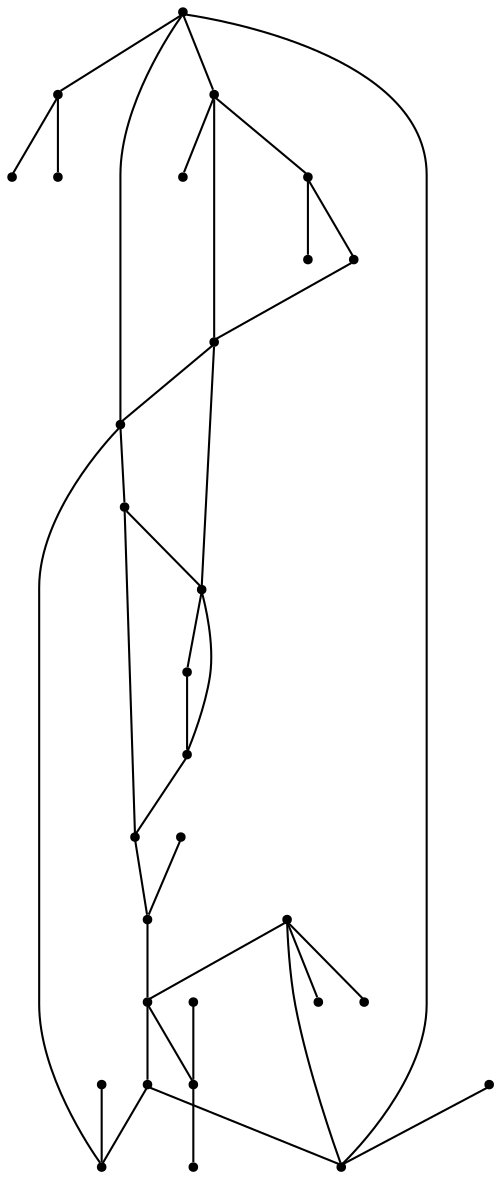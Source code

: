 graph {
  node [shape=point,comment="{\"directed\":false,\"doi\":\"10.1007/978-3-540-70904-6_3\",\"figure\":\"8 (1)\"}"]

  v0 [pos="1506.5059411337209,891.469506157769"]
  v1 [pos="1582.111664244186,866.9528283013237"]
  v2 [pos="1487.093913517442,808.727832370334"]
  v3 [pos="1478.921566133721,1159.102817111545"]
  v4 [pos="1471.7702216569767,947.652876112196"]
  v5 [pos="1464.6188771802326,1136.6278923882378"]
  v6 [pos="1392.0762899709302,1161.1444430881074"]
  v7 [pos="1281.734847383721,1015.0695122612847"]
  v8 [pos="1461.5516715116278,1046.7362043592664"]
  v9 [pos="1460.530668604651,997.7070448133679"]
  v10 [pos="1442.1397710755814,1146.8444146050347"]
  v11 [pos="1438.0514353197675,1010.9862603081597"]
  v12 [pos="1425.7950763081394,1052.8654056125215"]
  v13 [pos="1430.9000908430232,1090.661171807183"]
  v14 [pos="1415.5762718023257,1012.0070732964409"]
  v15 [pos="1311.3612281976743,1155.0154961480034"]
  v16 [pos="1370.6222565406977,1097.8111860487195"]
  v17 [pos="1383.9039425872093,1022.219526502821"]
  v18 [pos="1380.836609738372,1229.586215549045"]
  v19 [pos="1372.664262354651,999.7486707899304"]
  v20 [pos="1438.0514353197675,976.2529330783418"]
  v21 [pos="1304.2098837209303,1023.2445356580945"]
  v22 [pos="1337.9286700581395,1029.3737369113496"]
  v23 [pos="1361.4247093023255,1040.6070031060112"]
  v24 [pos="1350.1893531976743,1126.415312025282"]
  v25 [pos="1337.9286700581395,1067.1695031060112"]
  v26 [pos="1337.9286700581395,1292.9195997450086"]
  v27 [pos="1284.7979832848837,1199.9612765842012"]
  v28 [pos="1332.8194585755814,1248.9946322970918"]
  v29 [pos="1298.0796693313953,1177.4904208713106"]

  v0 -- v1 [id="-1",pos="1506.5059411337209,891.469506157769 1582.111664244186,866.9528283013237 1582.111664244186,866.9528283013237 1582.111664244186,866.9528283013237"]
  v0 -- v2 [id="-2",pos="1506.5059411337209,891.469506157769 1487.093913517442,808.727832370334 1487.093913517442,808.727832370334 1487.093913517442,808.727832370334"]
  v7 -- v18 [id="-3",pos="1281.734847383721,1015.0695122612847 1273.5618640988373,1188.7286461724175 1273.5618640988373,1188.7286461724175 1273.5618640988373,1188.7286461724175 1273.5618640988373,1211.199247572157 1273.5618640988373,1211.199247572157 1273.5618640988373,1211.199247572157 1326.6884811046511,1304.1575707329644 1326.6884811046511,1304.1575707329644 1326.6884811046511,1304.1575707329644 1349.1675872093024,1304.1575707329644 1349.1675872093024,1304.1575707329644 1349.1675872093024,1304.1575707329644 1380.836609738372,1229.586215549045 1380.836609738372,1229.586215549045 1380.836609738372,1229.586215549045"]
  v7 -- v29 [id="-4",pos="1281.734847383721,1015.0695122612847 1298.0796693313953,1177.4904208713106 1298.0796693313953,1177.4904208713106 1298.0796693313953,1177.4904208713106"]
  v27 -- v28 [id="-5",pos="1284.7979832848837,1199.9612765842012 1332.8194585755814,1248.9946322970918 1332.8194585755814,1248.9946322970918 1332.8194585755814,1248.9946322970918"]
  v26 -- v18 [id="-6",pos="1337.9286700581395,1292.9195997450086 1380.836609738372,1229.586215549045 1380.836609738372,1229.586215549045 1380.836609738372,1229.586215549045"]
  v25 -- v15 [id="-7",pos="1337.9286700581395,1067.1695031060112 1311.3612281976743,1155.0154961480034 1311.3612281976743,1155.0154961480034 1311.3612281976743,1155.0154961480034"]
  v25 -- v16 [id="-8",pos="1337.9286700581395,1067.1695031060112 1370.6222565406977,1097.8111860487195 1370.6222565406977,1097.8111860487195 1370.6222565406977,1097.8111860487195"]
  v22 -- v17 [id="-9",pos="1337.9286700581395,1029.3737369113496 1383.9039425872093,1022.219526502821 1383.9039425872093,1022.219526502821 1383.9039425872093,1022.219526502821"]
  v27 -- v26 [id="-10",pos="1284.7979832848837,1199.9612765842012 1337.9286700581395,1292.9195997450086 1337.9286700581395,1292.9195997450086 1337.9286700581395,1292.9195997450086"]
  v24 -- v25 [id="-11",pos="1350.1893531976743,1126.415312025282 1337.9286700581395,1067.1695031060112 1337.9286700581395,1067.1695031060112 1337.9286700581395,1067.1695031060112"]
  v23 -- v22 [id="-12",pos="1361.4247093023255,1040.6070031060112 1337.9286700581395,1029.3737369113496 1337.9286700581395,1029.3737369113496 1337.9286700581395,1029.3737369113496"]
  v16 -- v22 [id="-13",pos="1370.6222565406977,1097.8111860487195 1337.9286700581395,1029.3737369113496 1337.9286700581395,1029.3737369113496 1337.9286700581395,1029.3737369113496"]
  v19 -- v17 [id="-14",pos="1372.664262354651,999.7486707899304 1383.9039425872093,1022.219526502821 1383.9039425872093,1022.219526502821 1383.9039425872093,1022.219526502821"]
  v19 -- v21 [id="-15",pos="1372.664262354651,999.7486707899304 1304.2098837209303,1023.2445356580945 1304.2098837209303,1023.2445356580945 1304.2098837209303,1023.2445356580945"]
  v19 -- v20 [id="-16",pos="1372.664262354651,999.7486707899304 1438.0514353197675,976.2529330783418 1438.0514353197675,976.2529330783418 1438.0514353197675,976.2529330783418"]
  v19 -- v9 [id="-17",pos="1372.664262354651,999.7486707899304 1460.530668604651,997.7070448133679 1460.530668604651,997.7070448133679 1460.530668604651,997.7070448133679"]
  v18 -- v15 [id="-18",pos="1380.836609738372,1229.586215549045 1311.3612281976743,1155.0154961480034 1311.3612281976743,1155.0154961480034 1311.3612281976743,1155.0154961480034"]
  v18 -- v3 [id="-19",pos="1380.836609738372,1229.586215549045 1478.921566133721,1159.102817111545 1478.921566133721,1159.102817111545 1478.921566133721,1159.102817111545"]
  v15 -- v24 [id="-20",pos="1311.3612281976743,1155.0154961480034 1350.1893531976743,1126.415312025282 1350.1893531976743,1126.415312025282 1350.1893531976743,1126.415312025282"]
  v17 -- v13 [id="-21",pos="1383.9039425872093,1022.219526502821 1430.9000908430232,1090.661171807183 1430.9000908430232,1090.661171807183 1430.9000908430232,1090.661171807183"]
  v17 -- v12 [id="-22",pos="1383.9039425872093,1022.219526502821 1425.7950763081394,1052.8654056125215 1425.7950763081394,1052.8654056125215 1425.7950763081394,1052.8654056125215"]
  v6 -- v16 [id="-23",pos="1392.0762899709302,1161.1444430881074 1370.6222565406977,1097.8111860487195 1370.6222565406977,1097.8111860487195 1370.6222565406977,1097.8111860487195"]
  v6 -- v15 [id="-24",pos="1392.0762899709302,1161.1444430881074 1311.3612281976743,1155.0154961480034 1311.3612281976743,1155.0154961480034 1311.3612281976743,1155.0154961480034"]
  v12 -- v14 [id="-25",pos="1425.7950763081394,1052.8654056125215 1415.5762718023257,1012.0070732964409 1415.5762718023257,1012.0070732964409 1415.5762718023257,1012.0070732964409"]
  v13 -- v9 [id="-26",pos="1430.9000908430232,1090.661171807183 1460.530668604651,997.7070448133679 1460.530668604651,997.7070448133679 1460.530668604651,997.7070448133679"]
  v13 -- v5 [id="-27",pos="1430.9000908430232,1090.661171807183 1464.6188771802326,1136.6278923882378 1464.6188771802326,1136.6278923882378 1464.6188771802326,1136.6278923882378"]
  v11 -- v12 [id="-28",pos="1438.0514353197675,1010.9862603081597 1425.7950763081394,1052.8654056125215 1425.7950763081394,1052.8654056125215 1425.7950763081394,1052.8654056125215"]
  v10 -- v5 [id="-29",pos="1442.1397710755814,1146.8444146050347 1464.6188771802326,1136.6278923882378 1464.6188771802326,1136.6278923882378 1464.6188771802326,1136.6278923882378"]
  v9 -- v4 [id="-30",pos="1460.530668604651,997.7070448133679 1471.7702216569767,947.652876112196 1471.7702216569767,947.652876112196 1471.7702216569767,947.652876112196"]
  v8 -- v9 [id="-31",pos="1461.5516715116278,1046.7362043592664 1460.530668604651,997.7070448133679 1460.530668604651,997.7070448133679 1460.530668604651,997.7070448133679"]
  v4 -- v0 [id="-32",pos="1471.7702216569767,947.652876112196 1506.5059411337209,891.469506157769 1506.5059411337209,891.469506157769 1506.5059411337209,891.469506157769"]
  v4 -- v7 [id="-33",pos="1471.7702216569767,947.652876112196 1281.734847383721,1015.0695122612847 1281.734847383721,1015.0695122612847 1281.734847383721,1015.0695122612847"]
  v3 -- v6 [id="-34",pos="1478.921566133721,1159.102817111545 1392.0762899709302,1161.1444430881074 1392.0762899709302,1161.1444430881074 1392.0762899709302,1161.1444430881074"]
  v3 -- v5 [id="-35",pos="1478.921566133721,1159.102817111545 1464.6188771802326,1136.6278923882378 1464.6188771802326,1136.6278923882378 1464.6188771802326,1136.6278923882378"]
  v3 -- v4 [id="-36",pos="1478.921566133721,1159.102817111545 1471.7702216569767,947.652876112196 1471.7702216569767,947.652876112196 1471.7702216569767,947.652876112196"]
  v7 -- v27 [id="-37",pos="1281.734847383721,1015.0695122612847 1284.7979832848837,1199.9612765842012 1284.7979832848837,1199.9612765842012 1284.7979832848837,1199.9612765842012"]
}